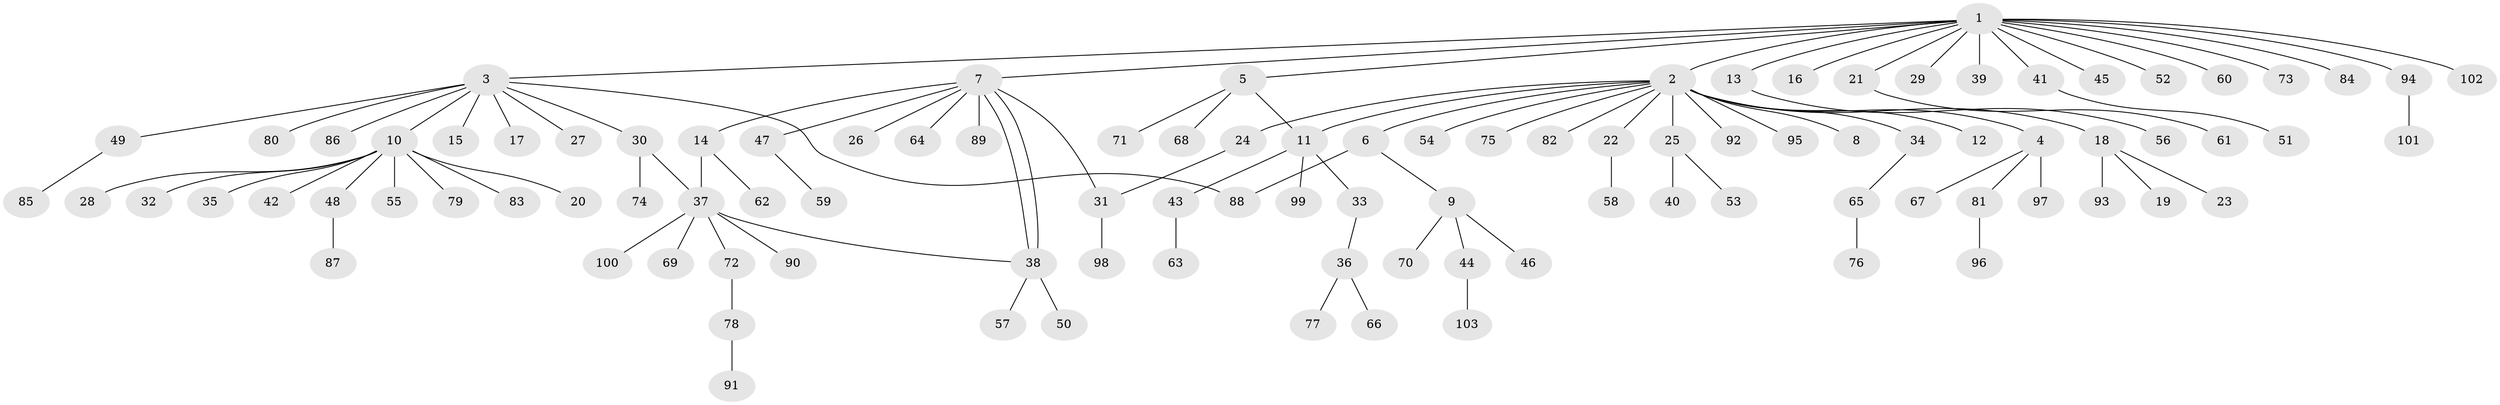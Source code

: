 // coarse degree distribution, {16: 0.012345679012345678, 17: 0.012345679012345678, 10: 0.024691358024691357, 3: 0.06172839506172839, 9: 0.012345679012345678, 1: 0.7283950617283951, 5: 0.012345679012345678, 2: 0.12345679012345678, 7: 0.012345679012345678}
// Generated by graph-tools (version 1.1) at 2025/23/03/03/25 07:23:48]
// undirected, 103 vertices, 108 edges
graph export_dot {
graph [start="1"]
  node [color=gray90,style=filled];
  1;
  2;
  3;
  4;
  5;
  6;
  7;
  8;
  9;
  10;
  11;
  12;
  13;
  14;
  15;
  16;
  17;
  18;
  19;
  20;
  21;
  22;
  23;
  24;
  25;
  26;
  27;
  28;
  29;
  30;
  31;
  32;
  33;
  34;
  35;
  36;
  37;
  38;
  39;
  40;
  41;
  42;
  43;
  44;
  45;
  46;
  47;
  48;
  49;
  50;
  51;
  52;
  53;
  54;
  55;
  56;
  57;
  58;
  59;
  60;
  61;
  62;
  63;
  64;
  65;
  66;
  67;
  68;
  69;
  70;
  71;
  72;
  73;
  74;
  75;
  76;
  77;
  78;
  79;
  80;
  81;
  82;
  83;
  84;
  85;
  86;
  87;
  88;
  89;
  90;
  91;
  92;
  93;
  94;
  95;
  96;
  97;
  98;
  99;
  100;
  101;
  102;
  103;
  1 -- 2;
  1 -- 3;
  1 -- 5;
  1 -- 7;
  1 -- 13;
  1 -- 16;
  1 -- 21;
  1 -- 29;
  1 -- 39;
  1 -- 41;
  1 -- 45;
  1 -- 52;
  1 -- 60;
  1 -- 73;
  1 -- 84;
  1 -- 94;
  1 -- 102;
  2 -- 4;
  2 -- 6;
  2 -- 8;
  2 -- 11;
  2 -- 12;
  2 -- 18;
  2 -- 22;
  2 -- 24;
  2 -- 25;
  2 -- 34;
  2 -- 54;
  2 -- 75;
  2 -- 82;
  2 -- 92;
  2 -- 95;
  3 -- 10;
  3 -- 15;
  3 -- 17;
  3 -- 27;
  3 -- 30;
  3 -- 49;
  3 -- 80;
  3 -- 86;
  3 -- 88;
  4 -- 67;
  4 -- 81;
  4 -- 97;
  5 -- 11;
  5 -- 68;
  5 -- 71;
  6 -- 9;
  6 -- 88;
  7 -- 14;
  7 -- 26;
  7 -- 31;
  7 -- 38;
  7 -- 38;
  7 -- 47;
  7 -- 64;
  7 -- 89;
  9 -- 44;
  9 -- 46;
  9 -- 70;
  10 -- 20;
  10 -- 28;
  10 -- 32;
  10 -- 35;
  10 -- 42;
  10 -- 48;
  10 -- 55;
  10 -- 79;
  10 -- 83;
  11 -- 33;
  11 -- 43;
  11 -- 99;
  13 -- 56;
  14 -- 37;
  14 -- 62;
  18 -- 19;
  18 -- 23;
  18 -- 93;
  21 -- 61;
  22 -- 58;
  24 -- 31;
  25 -- 40;
  25 -- 53;
  30 -- 37;
  30 -- 74;
  31 -- 98;
  33 -- 36;
  34 -- 65;
  36 -- 66;
  36 -- 77;
  37 -- 38;
  37 -- 69;
  37 -- 72;
  37 -- 90;
  37 -- 100;
  38 -- 50;
  38 -- 57;
  41 -- 51;
  43 -- 63;
  44 -- 103;
  47 -- 59;
  48 -- 87;
  49 -- 85;
  65 -- 76;
  72 -- 78;
  78 -- 91;
  81 -- 96;
  94 -- 101;
}
